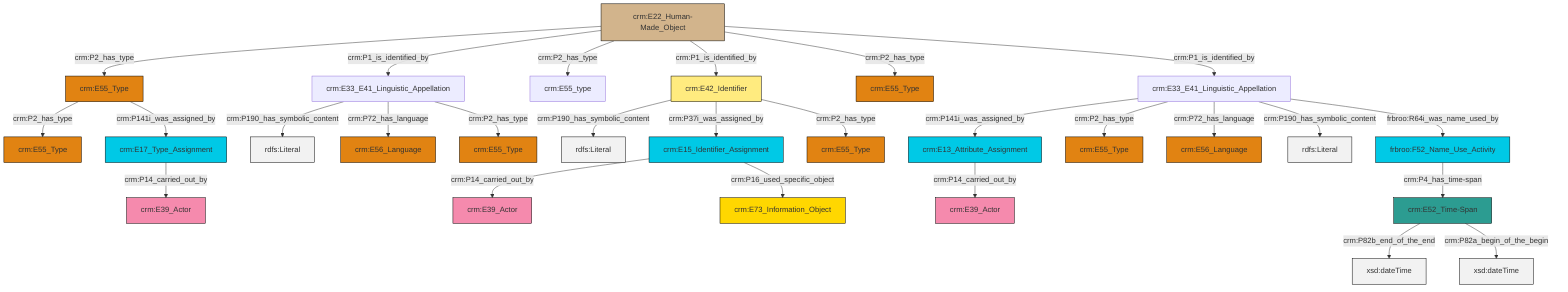 graph TD
classDef Literal fill:#f2f2f2,stroke:#000000;
classDef CRM_Entity fill:#FFFFFF,stroke:#000000;
classDef Temporal_Entity fill:#00C9E6, stroke:#000000;
classDef Type fill:#E18312, stroke:#000000;
classDef Time-Span fill:#2C9C91, stroke:#000000;
classDef Appellation fill:#FFEB7F, stroke:#000000;
classDef Place fill:#008836, stroke:#000000;
classDef Persistent_Item fill:#B266B2, stroke:#000000;
classDef Conceptual_Object fill:#FFD700, stroke:#000000;
classDef Physical_Thing fill:#D2B48C, stroke:#000000;
classDef Actor fill:#f58aad, stroke:#000000;
classDef PC_Classes fill:#4ce600, stroke:#000000;
classDef Multi fill:#cccccc,stroke:#000000;

0["crm:E55_Type"]:::Type -->|crm:P2_has_type| 1["crm:E55_Type"]:::Type
2["crm:E33_E41_Linguistic_Appellation"]:::Default -->|crm:P141i_was_assigned_by| 3["crm:E13_Attribute_Assignment"]:::Temporal_Entity
4["crm:E33_E41_Linguistic_Appellation"]:::Default -->|crm:P190_has_symbolic_content| 5[rdfs:Literal]:::Literal
8["crm:E42_Identifier"]:::Appellation -->|crm:P190_has_symbolic_content| 9[rdfs:Literal]:::Literal
10["crm:E22_Human-Made_Object"]:::Physical_Thing -->|crm:P2_has_type| 0["crm:E55_Type"]:::Type
2["crm:E33_E41_Linguistic_Appellation"]:::Default -->|crm:P2_has_type| 12["crm:E55_Type"]:::Type
13["crm:E17_Type_Assignment"]:::Temporal_Entity -->|crm:P14_carried_out_by| 14["crm:E39_Actor"]:::Actor
15["crm:E52_Time-Span"]:::Time-Span -->|crm:P82b_end_of_the_end| 16[xsd:dateTime]:::Literal
2["crm:E33_E41_Linguistic_Appellation"]:::Default -->|crm:P72_has_language| 17["crm:E56_Language"]:::Type
4["crm:E33_E41_Linguistic_Appellation"]:::Default -->|crm:P72_has_language| 25["crm:E56_Language"]:::Type
10["crm:E22_Human-Made_Object"]:::Physical_Thing -->|crm:P1_is_identified_by| 4["crm:E33_E41_Linguistic_Appellation"]:::Default
15["crm:E52_Time-Span"]:::Time-Span -->|crm:P82a_begin_of_the_begin| 30[xsd:dateTime]:::Literal
28["crm:E15_Identifier_Assignment"]:::Temporal_Entity -->|crm:P14_carried_out_by| 32["crm:E39_Actor"]:::Actor
10["crm:E22_Human-Made_Object"]:::Physical_Thing -->|crm:P2_has_type| 6["crm:E55_type"]:::Default
2["crm:E33_E41_Linguistic_Appellation"]:::Default -->|crm:P190_has_symbolic_content| 35[rdfs:Literal]:::Literal
10["crm:E22_Human-Made_Object"]:::Physical_Thing -->|crm:P1_is_identified_by| 8["crm:E42_Identifier"]:::Appellation
37["frbroo:F52_Name_Use_Activity"]:::Temporal_Entity -->|crm:P4_has_time-span| 15["crm:E52_Time-Span"]:::Time-Span
0["crm:E55_Type"]:::Type -->|crm:P141i_was_assigned_by| 13["crm:E17_Type_Assignment"]:::Temporal_Entity
28["crm:E15_Identifier_Assignment"]:::Temporal_Entity -->|crm:P16_used_specific_object| 43["crm:E73_Information_Object"]:::Conceptual_Object
8["crm:E42_Identifier"]:::Appellation -->|crm:P37i_was_assigned_by| 28["crm:E15_Identifier_Assignment"]:::Temporal_Entity
10["crm:E22_Human-Made_Object"]:::Physical_Thing -->|crm:P2_has_type| 26["crm:E55_Type"]:::Type
2["crm:E33_E41_Linguistic_Appellation"]:::Default -->|frbroo:R64i_was_name_used_by| 37["frbroo:F52_Name_Use_Activity"]:::Temporal_Entity
10["crm:E22_Human-Made_Object"]:::Physical_Thing -->|crm:P1_is_identified_by| 2["crm:E33_E41_Linguistic_Appellation"]:::Default
3["crm:E13_Attribute_Assignment"]:::Temporal_Entity -->|crm:P14_carried_out_by| 20["crm:E39_Actor"]:::Actor
8["crm:E42_Identifier"]:::Appellation -->|crm:P2_has_type| 40["crm:E55_Type"]:::Type
4["crm:E33_E41_Linguistic_Appellation"]:::Default -->|crm:P2_has_type| 18["crm:E55_Type"]:::Type